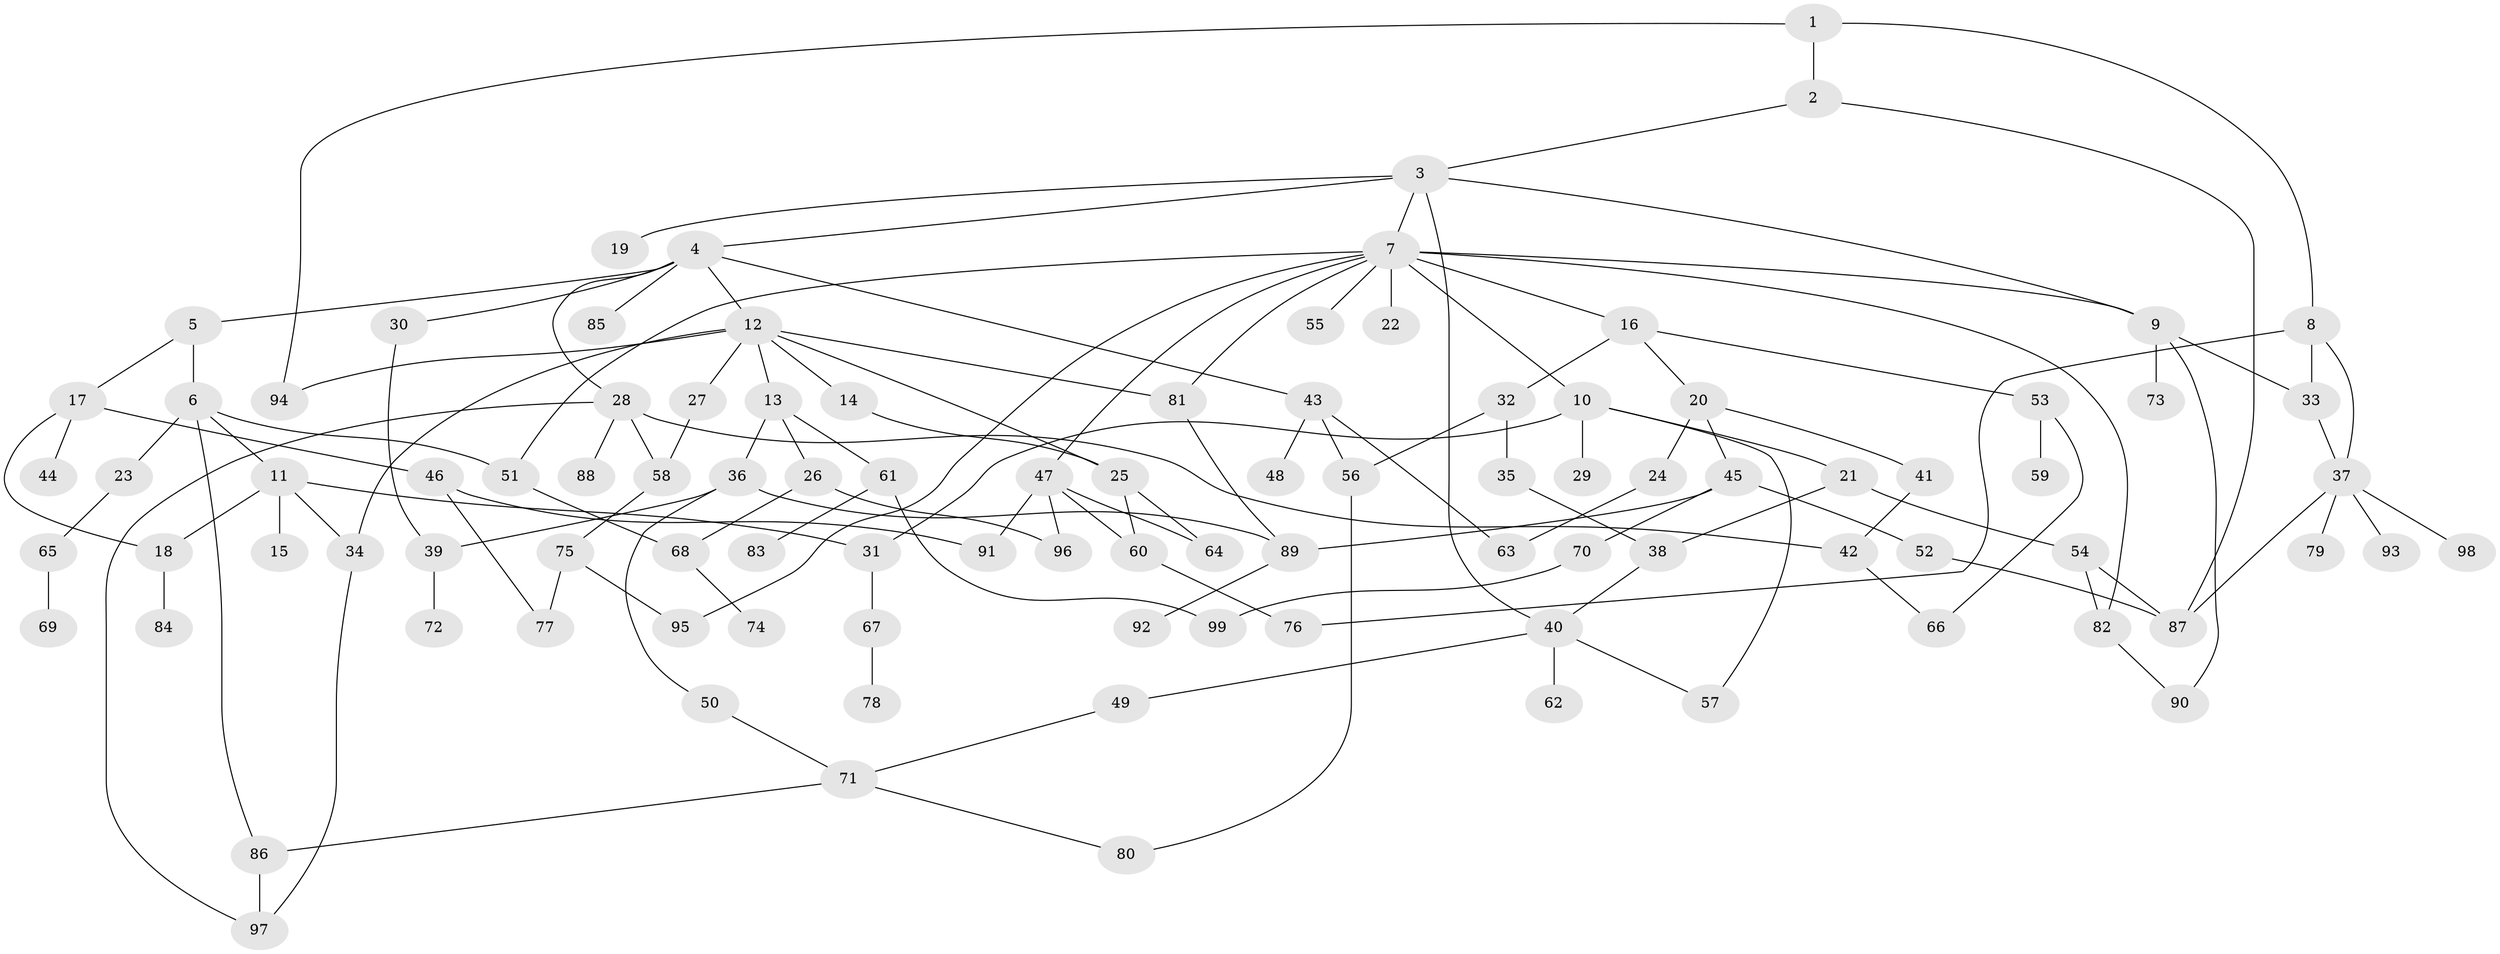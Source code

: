 // coarse degree distribution, {3: 0.2608695652173913, 6: 0.07246376811594203, 9: 0.014492753623188406, 5: 0.08695652173913043, 10: 0.014492753623188406, 4: 0.07246376811594203, 7: 0.028985507246376812, 1: 0.2463768115942029, 2: 0.2028985507246377}
// Generated by graph-tools (version 1.1) at 2025/41/03/06/25 10:41:30]
// undirected, 99 vertices, 138 edges
graph export_dot {
graph [start="1"]
  node [color=gray90,style=filled];
  1;
  2;
  3;
  4;
  5;
  6;
  7;
  8;
  9;
  10;
  11;
  12;
  13;
  14;
  15;
  16;
  17;
  18;
  19;
  20;
  21;
  22;
  23;
  24;
  25;
  26;
  27;
  28;
  29;
  30;
  31;
  32;
  33;
  34;
  35;
  36;
  37;
  38;
  39;
  40;
  41;
  42;
  43;
  44;
  45;
  46;
  47;
  48;
  49;
  50;
  51;
  52;
  53;
  54;
  55;
  56;
  57;
  58;
  59;
  60;
  61;
  62;
  63;
  64;
  65;
  66;
  67;
  68;
  69;
  70;
  71;
  72;
  73;
  74;
  75;
  76;
  77;
  78;
  79;
  80;
  81;
  82;
  83;
  84;
  85;
  86;
  87;
  88;
  89;
  90;
  91;
  92;
  93;
  94;
  95;
  96;
  97;
  98;
  99;
  1 -- 2;
  1 -- 8;
  1 -- 94;
  2 -- 3;
  2 -- 87;
  3 -- 4;
  3 -- 7;
  3 -- 9;
  3 -- 19;
  3 -- 40;
  4 -- 5;
  4 -- 12;
  4 -- 28;
  4 -- 30;
  4 -- 43;
  4 -- 85;
  5 -- 6;
  5 -- 17;
  6 -- 11;
  6 -- 23;
  6 -- 86;
  6 -- 51;
  7 -- 10;
  7 -- 16;
  7 -- 22;
  7 -- 47;
  7 -- 51;
  7 -- 55;
  7 -- 81;
  7 -- 9;
  7 -- 82;
  7 -- 95;
  8 -- 37;
  8 -- 76;
  8 -- 33;
  9 -- 33;
  9 -- 73;
  9 -- 90;
  10 -- 21;
  10 -- 29;
  10 -- 57;
  10 -- 31;
  11 -- 15;
  11 -- 31;
  11 -- 34;
  11 -- 18;
  12 -- 13;
  12 -- 14;
  12 -- 27;
  12 -- 94;
  12 -- 34;
  12 -- 81;
  12 -- 25;
  13 -- 26;
  13 -- 36;
  13 -- 61;
  14 -- 25;
  16 -- 20;
  16 -- 32;
  16 -- 53;
  17 -- 18;
  17 -- 44;
  17 -- 46;
  18 -- 84;
  20 -- 24;
  20 -- 41;
  20 -- 45;
  21 -- 38;
  21 -- 54;
  23 -- 65;
  24 -- 63;
  25 -- 60;
  25 -- 64;
  26 -- 68;
  26 -- 96;
  27 -- 58;
  28 -- 42;
  28 -- 88;
  28 -- 97;
  28 -- 58;
  30 -- 39;
  31 -- 67;
  32 -- 35;
  32 -- 56;
  33 -- 37;
  34 -- 97;
  35 -- 38;
  36 -- 39;
  36 -- 50;
  36 -- 89;
  37 -- 79;
  37 -- 93;
  37 -- 98;
  37 -- 87;
  38 -- 40;
  39 -- 72;
  40 -- 49;
  40 -- 57;
  40 -- 62;
  41 -- 42;
  42 -- 66;
  43 -- 48;
  43 -- 56;
  43 -- 63;
  45 -- 52;
  45 -- 70;
  45 -- 89;
  46 -- 91;
  46 -- 77;
  47 -- 60;
  47 -- 64;
  47 -- 96;
  47 -- 91;
  49 -- 71;
  50 -- 71;
  51 -- 68;
  52 -- 87;
  53 -- 59;
  53 -- 66;
  54 -- 82;
  54 -- 87;
  56 -- 80;
  58 -- 75;
  60 -- 76;
  61 -- 83;
  61 -- 99;
  65 -- 69;
  67 -- 78;
  68 -- 74;
  70 -- 99;
  71 -- 86;
  71 -- 80;
  75 -- 77;
  75 -- 95;
  81 -- 89;
  82 -- 90;
  86 -- 97;
  89 -- 92;
}

